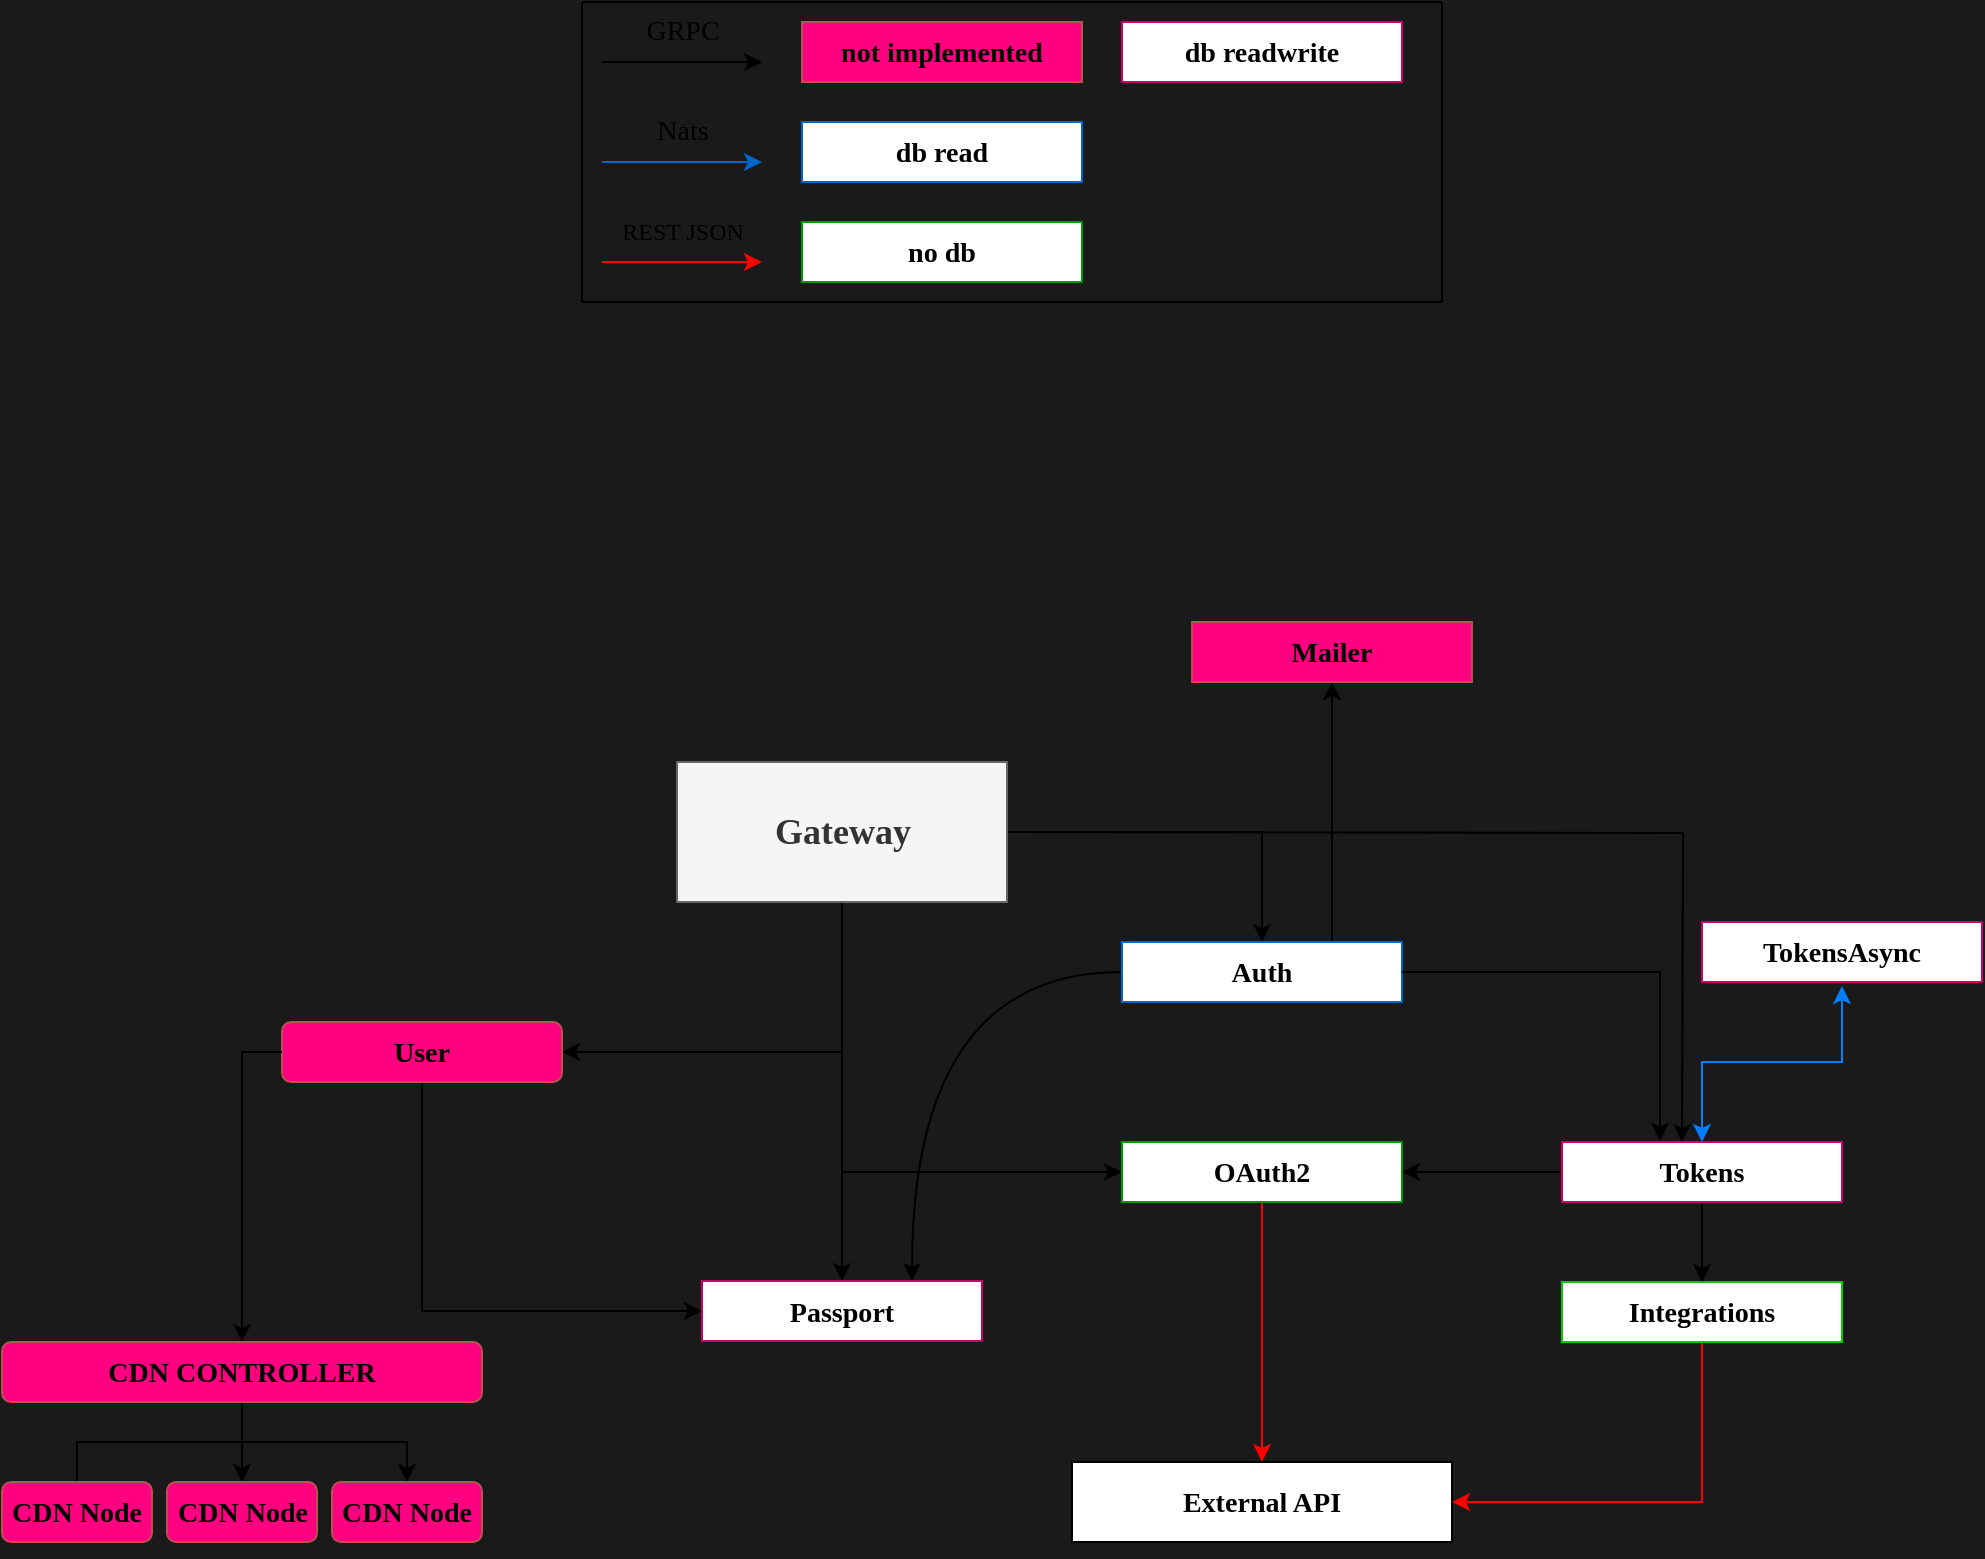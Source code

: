 <mxfile version="20.5.3" type="embed"><diagram name="Page-1" id="3UclL5kyzWq9DSIwJwr_"><mxGraphModel dx="1384" dy="1633" grid="1" gridSize="10" guides="1" tooltips="1" connect="1" arrows="1" fold="1" page="0" pageScale="1" pageWidth="850" pageHeight="1100" background="#1A1A1A" math="0" shadow="0"><root><mxCell id="0"/><mxCell id="1" parent="0"/><mxCell id="XDPCOqW1gCRxtCuS24-K-14" style="edgeStyle=orthogonalEdgeStyle;rounded=0;orthogonalLoop=1;jettySize=auto;html=1;exitX=1;exitY=0.5;exitDx=0;exitDy=0;" parent="1" source="XDPCOqW1gCRxtCuS24-K-2" target="XDPCOqW1gCRxtCuS24-K-6" edge="1"><mxGeometry relative="1" as="geometry"/></mxCell><mxCell id="XDPCOqW1gCRxtCuS24-K-16" style="edgeStyle=orthogonalEdgeStyle;rounded=0;orthogonalLoop=1;jettySize=auto;html=1;exitX=1;exitY=0.5;exitDx=0;exitDy=0;entryX=0.5;entryY=0;entryDx=0;entryDy=0;" parent="1" edge="1"><mxGeometry relative="1" as="geometry"><mxPoint x="200" y="-115" as="sourcePoint"/><mxPoint x="560" y="40" as="targetPoint"/></mxGeometry></mxCell><mxCell id="XDPCOqW1gCRxtCuS24-K-17" style="edgeStyle=orthogonalEdgeStyle;rounded=0;orthogonalLoop=1;jettySize=auto;html=1;exitX=0.5;exitY=1;exitDx=0;exitDy=0;entryX=0;entryY=0.5;entryDx=0;entryDy=0;" parent="1" source="XDPCOqW1gCRxtCuS24-K-2" target="XDPCOqW1gCRxtCuS24-K-5" edge="1"><mxGeometry relative="1" as="geometry"/></mxCell><mxCell id="XDPCOqW1gCRxtCuS24-K-19" style="edgeStyle=orthogonalEdgeStyle;rounded=0;orthogonalLoop=1;jettySize=auto;html=1;exitX=0.5;exitY=1;exitDx=0;exitDy=0;entryX=0.5;entryY=0;entryDx=0;entryDy=0;" parent="1" source="XDPCOqW1gCRxtCuS24-K-2" target="XDPCOqW1gCRxtCuS24-K-10" edge="1"><mxGeometry relative="1" as="geometry"/></mxCell><mxCell id="4" style="edgeStyle=orthogonalEdgeStyle;rounded=0;orthogonalLoop=1;jettySize=auto;html=1;exitX=0.5;exitY=1;exitDx=0;exitDy=0;entryX=1;entryY=0.5;entryDx=0;entryDy=0;" parent="1" source="XDPCOqW1gCRxtCuS24-K-2" target="3" edge="1"><mxGeometry relative="1" as="geometry"/></mxCell><mxCell id="XDPCOqW1gCRxtCuS24-K-2" value="&lt;h3 style=&quot;font-size: 18px;&quot;&gt;&lt;font face=&quot;Comic Sans MS&quot; style=&quot;font-size: 18px;&quot;&gt;Gateway&lt;/font&gt;&lt;/h3&gt;" style="rounded=0;whiteSpace=wrap;html=1;fontSize=18;fillColor=#f5f5f5;strokeColor=#666666;fontColor=#333333;" parent="1" vertex="1"><mxGeometry x="57.5" y="-150" width="165" height="70" as="geometry"/></mxCell><mxCell id="XDPCOqW1gCRxtCuS24-K-32" style="edgeStyle=orthogonalEdgeStyle;rounded=0;orthogonalLoop=1;jettySize=auto;html=1;exitX=0.5;exitY=1;exitDx=0;exitDy=0;entryX=1;entryY=0.5;entryDx=0;entryDy=0;strokeColor=#FF0000;" parent="1" source="XDPCOqW1gCRxtCuS24-K-4" target="XDPCOqW1gCRxtCuS24-K-30" edge="1"><mxGeometry relative="1" as="geometry"/></mxCell><mxCell id="XDPCOqW1gCRxtCuS24-K-4" value="&lt;h3&gt;&lt;font face=&quot;Comic Sans MS&quot;&gt;Integrations&lt;/font&gt;&lt;/h3&gt;" style="rounded=0;whiteSpace=wrap;html=1;strokeColor=#00CC00;" parent="1" vertex="1"><mxGeometry x="500" y="110" width="140" height="30" as="geometry"/></mxCell><mxCell id="XDPCOqW1gCRxtCuS24-K-31" style="edgeStyle=orthogonalEdgeStyle;rounded=0;orthogonalLoop=1;jettySize=auto;html=1;exitX=0.5;exitY=1;exitDx=0;exitDy=0;strokeColor=#FF0000;" parent="1" source="XDPCOqW1gCRxtCuS24-K-5" target="XDPCOqW1gCRxtCuS24-K-30" edge="1"><mxGeometry relative="1" as="geometry"/></mxCell><mxCell id="XDPCOqW1gCRxtCuS24-K-5" value="&lt;h3&gt;&lt;font face=&quot;Comic Sans MS&quot;&gt;OAuth2&lt;/font&gt;&lt;/h3&gt;" style="rounded=0;whiteSpace=wrap;html=1;gradientColor=none;strokeColor=#009900;" parent="1" vertex="1"><mxGeometry x="280" y="40" width="140" height="30" as="geometry"/></mxCell><mxCell id="XDPCOqW1gCRxtCuS24-K-25" style="rounded=1;orthogonalLoop=1;jettySize=auto;html=1;exitX=0;exitY=0.5;exitDx=0;exitDy=0;entryX=0.75;entryY=0;entryDx=0;entryDy=0;targetPerimeterSpacing=0;edgeStyle=orthogonalEdgeStyle;curved=1;" parent="1" source="XDPCOqW1gCRxtCuS24-K-6" target="XDPCOqW1gCRxtCuS24-K-10" edge="1"><mxGeometry relative="1" as="geometry"/></mxCell><mxCell id="XDPCOqW1gCRxtCuS24-K-29" style="edgeStyle=orthogonalEdgeStyle;rounded=0;orthogonalLoop=1;jettySize=auto;html=1;exitX=0.75;exitY=0;exitDx=0;exitDy=0;" parent="1" source="XDPCOqW1gCRxtCuS24-K-6" target="XDPCOqW1gCRxtCuS24-K-27" edge="1"><mxGeometry relative="1" as="geometry"/></mxCell><mxCell id="XDPCOqW1gCRxtCuS24-K-6" value="&lt;h3&gt;&lt;font face=&quot;Comic Sans MS&quot;&gt;Auth&lt;/font&gt;&lt;/h3&gt;" style="rounded=0;whiteSpace=wrap;html=1;gradientColor=none;strokeColor=#0066CC;" parent="1" vertex="1"><mxGeometry x="280" y="-60" width="140" height="30" as="geometry"/></mxCell><mxCell id="XDPCOqW1gCRxtCuS24-K-12" style="edgeStyle=orthogonalEdgeStyle;rounded=0;orthogonalLoop=1;jettySize=auto;html=1;exitX=0;exitY=0.5;exitDx=0;exitDy=0;" parent="1" source="XDPCOqW1gCRxtCuS24-K-7" target="XDPCOqW1gCRxtCuS24-K-5" edge="1"><mxGeometry relative="1" as="geometry"/></mxCell><mxCell id="XDPCOqW1gCRxtCuS24-K-13" style="edgeStyle=orthogonalEdgeStyle;rounded=0;orthogonalLoop=1;jettySize=auto;html=1;exitX=0.5;exitY=1;exitDx=0;exitDy=0;entryX=0.5;entryY=0;entryDx=0;entryDy=0;" parent="1" source="XDPCOqW1gCRxtCuS24-K-7" target="XDPCOqW1gCRxtCuS24-K-4" edge="1"><mxGeometry relative="1" as="geometry"/></mxCell><mxCell id="XDPCOqW1gCRxtCuS24-K-7" value="&lt;h3&gt;&lt;font face=&quot;Comic Sans MS&quot;&gt;Tokens&lt;/font&gt;&lt;/h3&gt;" style="rounded=0;whiteSpace=wrap;html=1;strokeColor=#CC0066;" parent="1" vertex="1"><mxGeometry x="500" y="40" width="140" height="30" as="geometry"/></mxCell><mxCell id="XDPCOqW1gCRxtCuS24-K-11" style="edgeStyle=orthogonalEdgeStyle;rounded=0;orthogonalLoop=1;jettySize=auto;html=1;exitX=0.5;exitY=1;exitDx=0;exitDy=0;entryX=0.5;entryY=0;entryDx=0;entryDy=0;startArrow=classic;startFill=1;strokeColor=#007FFF;" parent="1" source="XDPCOqW1gCRxtCuS24-K-8" target="XDPCOqW1gCRxtCuS24-K-7" edge="1"><mxGeometry relative="1" as="geometry"/></mxCell><mxCell id="XDPCOqW1gCRxtCuS24-K-8" value="&lt;h3&gt;&lt;font face=&quot;Comic Sans MS&quot;&gt;TokensAsync&lt;/font&gt;&lt;/h3&gt;" style="rounded=0;whiteSpace=wrap;html=1;perimeterSpacing=2;strokeColor=#CC0066;" parent="1" vertex="1"><mxGeometry x="570" y="-70" width="140" height="30" as="geometry"/></mxCell><mxCell id="XDPCOqW1gCRxtCuS24-K-10" value="&lt;h3&gt;&lt;font face=&quot;Comic Sans MS&quot;&gt;Passport&lt;/font&gt;&lt;/h3&gt;" style="rounded=0;whiteSpace=wrap;html=1;strokeColor=#CC0066;" parent="1" vertex="1"><mxGeometry x="70" y="109.5" width="140" height="30" as="geometry"/></mxCell><mxCell id="XDPCOqW1gCRxtCuS24-K-24" style="rounded=0;orthogonalLoop=1;jettySize=auto;html=1;exitX=1;exitY=0.5;exitDx=0;exitDy=0;entryX=0.35;entryY=-0.022;entryDx=0;entryDy=0;entryPerimeter=0;edgeStyle=orthogonalEdgeStyle;" parent="1" source="XDPCOqW1gCRxtCuS24-K-6" target="XDPCOqW1gCRxtCuS24-K-7" edge="1"><mxGeometry relative="1" as="geometry"/></mxCell><mxCell id="XDPCOqW1gCRxtCuS24-K-27" value="&lt;h3&gt;&lt;font face=&quot;Comic Sans MS&quot;&gt;Mailer&lt;/font&gt;&lt;/h3&gt;" style="rounded=0;whiteSpace=wrap;html=1;fillColor=#FF0080;strokeColor=#b85450;" parent="1" vertex="1"><mxGeometry x="315" y="-220" width="140" height="30" as="geometry"/></mxCell><mxCell id="XDPCOqW1gCRxtCuS24-K-30" value="&lt;h3&gt;&lt;font face=&quot;Comic Sans MS&quot;&gt;External API&lt;/font&gt;&lt;/h3&gt;" style="rounded=0;whiteSpace=wrap;html=1;" parent="1" vertex="1"><mxGeometry x="255" y="200" width="190" height="40" as="geometry"/></mxCell><mxCell id="XDPCOqW1gCRxtCuS24-K-39" value="" style="swimlane;startSize=0;" parent="1" vertex="1"><mxGeometry x="10" y="-530" width="430" height="150" as="geometry"/></mxCell><mxCell id="XDPCOqW1gCRxtCuS24-K-37" value="&lt;font style=&quot;font-size: 14px;&quot; face=&quot;Comic Sans MS&quot;&gt;GRPC&lt;/font&gt;" style="text;html=1;align=center;verticalAlign=middle;resizable=0;points=[];autosize=1;strokeColor=none;fillColor=none;" parent="XDPCOqW1gCRxtCuS24-K-39" vertex="1"><mxGeometry x="20" width="60" height="30" as="geometry"/></mxCell><mxCell id="XDPCOqW1gCRxtCuS24-K-33" value="" style="endArrow=classic;html=1;rounded=0;" parent="XDPCOqW1gCRxtCuS24-K-39" edge="1"><mxGeometry width="50" height="50" relative="1" as="geometry"><mxPoint x="10" y="30" as="sourcePoint"/><mxPoint x="90" y="30" as="targetPoint"/></mxGeometry></mxCell><mxCell id="XDPCOqW1gCRxtCuS24-K-41" value="&lt;font style=&quot;font-size: 14px;&quot; face=&quot;Comic Sans MS&quot;&gt;Nats&lt;/font&gt;" style="text;html=1;align=center;verticalAlign=middle;resizable=0;points=[];autosize=1;strokeColor=none;fillColor=none;" parent="XDPCOqW1gCRxtCuS24-K-39" vertex="1"><mxGeometry x="20" y="50" width="60" height="30" as="geometry"/></mxCell><mxCell id="XDPCOqW1gCRxtCuS24-K-42" value="" style="endArrow=classic;html=1;rounded=0;fillColor=#dae8fc;strokeColor=#0066CC;" parent="XDPCOqW1gCRxtCuS24-K-39" edge="1"><mxGeometry width="50" height="50" relative="1" as="geometry"><mxPoint x="10" y="80" as="sourcePoint"/><mxPoint x="90" y="80" as="targetPoint"/></mxGeometry></mxCell><mxCell id="XDPCOqW1gCRxtCuS24-K-43" value="&lt;font style=&quot;font-size: 12px;&quot; face=&quot;Comic Sans MS&quot;&gt;REST JSON&lt;/font&gt;" style="text;html=1;align=center;verticalAlign=middle;resizable=0;points=[];autosize=1;strokeColor=none;fillColor=none;" parent="XDPCOqW1gCRxtCuS24-K-39" vertex="1"><mxGeometry x="5" y="100" width="90" height="30" as="geometry"/></mxCell><mxCell id="XDPCOqW1gCRxtCuS24-K-44" value="" style="endArrow=classic;html=1;rounded=0;strokeColor=#FF0000;" parent="XDPCOqW1gCRxtCuS24-K-39" edge="1"><mxGeometry width="50" height="50" relative="1" as="geometry"><mxPoint x="10" y="130" as="sourcePoint"/><mxPoint x="90" y="130" as="targetPoint"/></mxGeometry></mxCell><mxCell id="XDPCOqW1gCRxtCuS24-K-47" value="&lt;h3&gt;&lt;font face=&quot;Comic Sans MS&quot;&gt;not implemented&lt;/font&gt;&lt;/h3&gt;" style="rounded=0;whiteSpace=wrap;html=1;fillColor=#FF0080;strokeColor=#b85450;" parent="XDPCOqW1gCRxtCuS24-K-39" vertex="1"><mxGeometry x="110" y="10" width="140" height="30" as="geometry"/></mxCell><mxCell id="XDPCOqW1gCRxtCuS24-K-48" value="&lt;h3&gt;&lt;font face=&quot;Comic Sans MS&quot;&gt;db read&lt;/font&gt;&lt;/h3&gt;" style="rounded=0;whiteSpace=wrap;html=1;gradientColor=none;strokeColor=#0066CC;" parent="XDPCOqW1gCRxtCuS24-K-39" vertex="1"><mxGeometry x="110" y="60" width="140" height="30" as="geometry"/></mxCell><mxCell id="XDPCOqW1gCRxtCuS24-K-49" value="&lt;h3&gt;&lt;font face=&quot;Comic Sans MS&quot;&gt;no db&lt;/font&gt;&lt;/h3&gt;" style="rounded=0;whiteSpace=wrap;html=1;gradientColor=none;strokeColor=#009900;" parent="XDPCOqW1gCRxtCuS24-K-39" vertex="1"><mxGeometry x="110" y="110" width="140" height="30" as="geometry"/></mxCell><mxCell id="XDPCOqW1gCRxtCuS24-K-50" value="&lt;h3&gt;&lt;font face=&quot;Comic Sans MS&quot;&gt;db readwrite&lt;/font&gt;&lt;/h3&gt;" style="rounded=0;whiteSpace=wrap;html=1;perimeterSpacing=2;strokeColor=#CC0066;" parent="XDPCOqW1gCRxtCuS24-K-39" vertex="1"><mxGeometry x="270" y="10" width="140" height="30" as="geometry"/></mxCell><mxCell id="15" style="edgeStyle=orthogonalEdgeStyle;rounded=0;orthogonalLoop=1;jettySize=auto;html=1;exitX=0.5;exitY=1;exitDx=0;exitDy=0;entryX=0;entryY=0.5;entryDx=0;entryDy=0;" parent="1" source="3" target="XDPCOqW1gCRxtCuS24-K-10" edge="1"><mxGeometry relative="1" as="geometry"/></mxCell><mxCell id="3" value="&lt;h3&gt;&lt;font face=&quot;Comic Sans MS&quot;&gt;User&lt;/font&gt;&lt;/h3&gt;" style="rounded=1;whiteSpace=wrap;html=1;fillColor=#FF0080;strokeColor=#b85450;glass=0;sketch=0;shadow=0;" parent="1" vertex="1"><mxGeometry x="-140" y="-20" width="140" height="30" as="geometry"/></mxCell><mxCell id="12" style="edgeStyle=orthogonalEdgeStyle;rounded=0;orthogonalLoop=1;jettySize=auto;html=1;exitX=0;exitY=0.5;exitDx=0;exitDy=0;startArrow=none;startFill=0;" parent="1" source="3" target="11" edge="1"><mxGeometry relative="1" as="geometry"><mxPoint x="20" y="100" as="sourcePoint"/></mxGeometry></mxCell><mxCell id="14" style="edgeStyle=orthogonalEdgeStyle;rounded=0;orthogonalLoop=1;jettySize=auto;html=1;exitX=0.5;exitY=1;exitDx=0;exitDy=0;entryX=0.5;entryY=0;entryDx=0;entryDy=0;startArrow=none;startFill=0;" parent="1" source="11" target="13" edge="1"><mxGeometry relative="1" as="geometry"/></mxCell><mxCell id="19" style="edgeStyle=orthogonalEdgeStyle;rounded=0;orthogonalLoop=1;jettySize=auto;html=1;exitX=0.5;exitY=0;exitDx=0;exitDy=0;entryX=0.5;entryY=0;entryDx=0;entryDy=0;" edge="1" parent="1" source="18" target="17"><mxGeometry relative="1" as="geometry"/></mxCell><mxCell id="11" value="&lt;h3&gt;&lt;font face=&quot;Comic Sans MS&quot;&gt;CDN CONTROLLER&lt;/font&gt;&lt;/h3&gt;" style="rounded=1;whiteSpace=wrap;html=1;fillColor=#FF0080;strokeColor=#b85450;glass=0;sketch=0;shadow=0;" parent="1" vertex="1"><mxGeometry x="-280" y="140" width="240" height="30" as="geometry"/></mxCell><mxCell id="13" value="&lt;h3&gt;&lt;font face=&quot;Comic Sans MS&quot;&gt;CDN Node&lt;/font&gt;&lt;/h3&gt;" style="rounded=1;whiteSpace=wrap;html=1;fillColor=#FF0080;strokeColor=#b85450;glass=0;sketch=0;shadow=0;" parent="1" vertex="1"><mxGeometry x="-115" y="210" width="75" height="30" as="geometry"/></mxCell><mxCell id="17" value="&lt;h3&gt;&lt;font face=&quot;Comic Sans MS&quot;&gt;CDN Node&lt;/font&gt;&lt;/h3&gt;" style="rounded=1;whiteSpace=wrap;html=1;fillColor=#FF0080;strokeColor=#b85450;glass=0;sketch=0;shadow=0;" vertex="1" parent="1"><mxGeometry x="-197.5" y="210" width="75" height="30" as="geometry"/></mxCell><mxCell id="18" value="&lt;h3&gt;&lt;font face=&quot;Comic Sans MS&quot;&gt;CDN Node&lt;/font&gt;&lt;/h3&gt;" style="rounded=1;whiteSpace=wrap;html=1;fillColor=#FF0080;strokeColor=#b85450;glass=0;sketch=0;shadow=0;" vertex="1" parent="1"><mxGeometry x="-280" y="210" width="75" height="30" as="geometry"/></mxCell></root></mxGraphModel></diagram></mxfile>